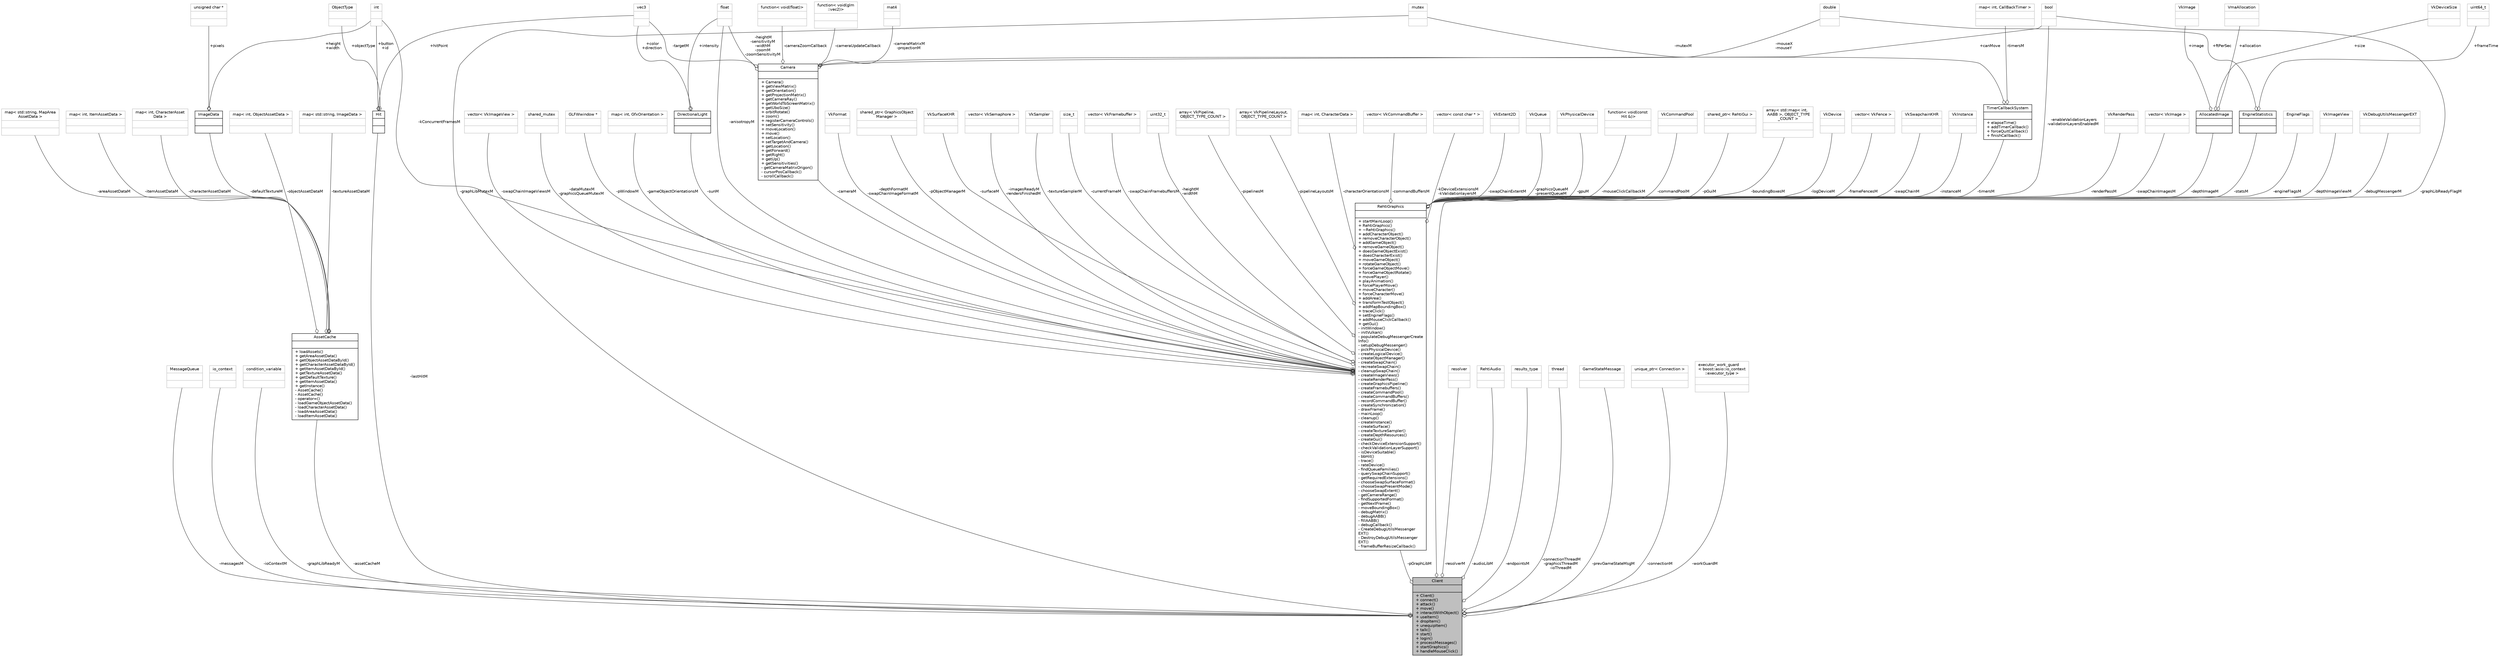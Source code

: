 digraph "Client"
{
 // LATEX_PDF_SIZE
  edge [fontname="Helvetica",fontsize="10",labelfontname="Helvetica",labelfontsize="10"];
  node [fontname="Helvetica",fontsize="10",shape=record];
  Node1 [label="{Client\n||+ Client()\l+ connect()\l+ attack()\l+ move()\l+ interactWithObject()\l+ useItem()\l+ dropItem()\l+ unequipItem()\l+ talk()\l+ start()\l+ login()\l+ processMessages()\l+ startGraphics()\l+ handleMouseClick()\l}",height=0.2,width=0.4,color="black", fillcolor="grey75", style="filled", fontcolor="black",tooltip=" "];
  Node2 -> Node1 [color="grey25",fontsize="10",style="solid",label=" -messagesM" ,arrowhead="odiamond",fontname="Helvetica"];
  Node2 [label="{MessageQueue\n||}",height=0.2,width=0.4,color="grey75", fillcolor="white", style="filled",tooltip=" "];
  Node3 -> Node1 [color="grey25",fontsize="10",style="solid",label=" -ioContextM" ,arrowhead="odiamond",fontname="Helvetica"];
  Node3 [label="{io_context\n||}",height=0.2,width=0.4,color="grey75", fillcolor="white", style="filled",tooltip=" "];
  Node4 -> Node1 [color="grey25",fontsize="10",style="solid",label=" -graphLibReadyM" ,arrowhead="odiamond",fontname="Helvetica"];
  Node4 [label="{condition_variable\n||}",height=0.2,width=0.4,color="grey75", fillcolor="white", style="filled",tooltip=" "];
  Node5 -> Node1 [color="grey25",fontsize="10",style="solid",label=" -assetCacheM" ,arrowhead="odiamond",fontname="Helvetica"];
  Node5 [label="{AssetCache\n||+ loadAssets()\l+ getAreaAssetData()\l+ getObjectAssetDataById()\l+ getCharacterAssetDataById()\l+ getItemAssetDataById()\l+ getTextureAssetData()\l+ getDefaultTexture()\l+ getItemAssetData()\l+ getInstance()\l- AssetCache()\l- AssetCache()\l- operator=()\l- loadGameObjectAssetData()\l- loadCharacterAssetData()\l- loadAreaAssetData()\l- loadItemAssetData()\l}",height=0.2,width=0.4,color="black", fillcolor="white", style="filled",URL="$classAssetCache.html",tooltip="Loads all of the assets into memory (objects, textures, etc.)."];
  Node6 -> Node5 [color="grey25",fontsize="10",style="solid",label=" -characterAssetDataM" ,arrowhead="odiamond",fontname="Helvetica"];
  Node6 [label="{map\< int, CharacterAsset\lData \>\n||}",height=0.2,width=0.4,color="grey75", fillcolor="white", style="filled",tooltip=" "];
  Node7 -> Node5 [color="grey25",fontsize="10",style="solid",label=" -areaAssetDataM" ,arrowhead="odiamond",fontname="Helvetica"];
  Node7 [label="{map\< std::string, MapArea\lAssetData \>\n||}",height=0.2,width=0.4,color="grey75", fillcolor="white", style="filled",tooltip=" "];
  Node8 -> Node5 [color="grey25",fontsize="10",style="solid",label=" -itemAssetDataM" ,arrowhead="odiamond",fontname="Helvetica"];
  Node8 [label="{map\< int, ItemAssetData \>\n||}",height=0.2,width=0.4,color="grey75", fillcolor="white", style="filled",tooltip=" "];
  Node9 -> Node5 [color="grey25",fontsize="10",style="solid",label=" -defaultTextureM" ,arrowhead="odiamond",fontname="Helvetica"];
  Node9 [label="{ImageData\n||}",height=0.2,width=0.4,color="black", fillcolor="white", style="filled",URL="$structImageData.html",tooltip=" "];
  Node10 -> Node9 [color="grey25",fontsize="10",style="solid",label=" +height\n+width" ,arrowhead="odiamond",fontname="Helvetica"];
  Node10 [label="{int\n||}",height=0.2,width=0.4,color="grey75", fillcolor="white", style="filled",tooltip=" "];
  Node11 -> Node9 [color="grey25",fontsize="10",style="solid",label=" +pixels" ,arrowhead="odiamond",fontname="Helvetica"];
  Node11 [label="{unsigned char *\n||}",height=0.2,width=0.4,color="grey75", fillcolor="white", style="filled",tooltip=" "];
  Node12 -> Node5 [color="grey25",fontsize="10",style="solid",label=" -objectAssetDataM" ,arrowhead="odiamond",fontname="Helvetica"];
  Node12 [label="{map\< int, ObjectAssetData \>\n||}",height=0.2,width=0.4,color="grey75", fillcolor="white", style="filled",tooltip=" "];
  Node13 -> Node5 [color="grey25",fontsize="10",style="solid",label=" -textureAssetDataM" ,arrowhead="odiamond",fontname="Helvetica"];
  Node13 [label="{map\< std::string, ImageData \>\n||}",height=0.2,width=0.4,color="grey75", fillcolor="white", style="filled",tooltip=" "];
  Node14 -> Node1 [color="grey25",fontsize="10",style="solid",label=" -resolverM" ,arrowhead="odiamond",fontname="Helvetica"];
  Node14 [label="{resolver\n||}",height=0.2,width=0.4,color="grey75", fillcolor="white", style="filled",tooltip=" "];
  Node15 -> Node1 [color="grey25",fontsize="10",style="solid",label=" -audioLibM" ,arrowhead="odiamond",fontname="Helvetica"];
  Node15 [label="{RehtiAudio\n||}",height=0.2,width=0.4,color="grey75", fillcolor="white", style="filled",tooltip=" "];
  Node16 -> Node1 [color="grey25",fontsize="10",style="solid",label=" -pGraphLibM" ,arrowhead="odiamond",fontname="Helvetica"];
  Node16 [label="{RehtiGraphics\n||+ startMainLoop()\l+ RehtiGraphics()\l+ ~RehtiGraphics()\l+ addCharacterObject()\l+ removeCharacterObject()\l+ addGameObject()\l+ removeGameObject()\l+ doesGameObjectExist()\l+ doesCharacterExist()\l+ moveGameObject()\l+ rotateGameObject()\l+ forceGameObjectMove()\l+ forceGameObjectRotate()\l+ movePlayer()\l+ playAnimation()\l+ forcePlayerMove()\l+ moveCharacter()\l+ forceCharacterMove()\l+ addArea()\l+ transformTestObject()\l+ addMapBoundingBox()\l+ traceClick()\l+ setEngineFlags()\l+ addMouseClickCallback()\l+ getGui()\l- initWindow()\l- initVulkan()\l- populateDebugMessengerCreate\lInfo()\l- setupDebugMessenger()\l- pickPhysicalDevice()\l- createLogicalDevice()\l- createObjectManager()\l- createSwapChain()\l- recreateSwapChain()\l- cleanupSwapChain()\l- createImageViews()\l- createRenderPass()\l- createGraphicsPipeline()\l- createFramebuffers()\l- createCommandPool()\l- createCommandBuffers()\l- recordCommandBuffer()\l- createSynchronization()\l- drawFrame()\l- mainLoop()\l- cleanup()\l- createInstance()\l- createSurface()\l- createTextureSampler()\l- createDepthResources()\l- createGui()\l- checkDeviceExtensionSupport()\l- checkValidationLayerSupport()\l- isDeviceSuitable()\l- bbHit()\l- trace()\l- rateDevice()\l- findQueueFamilies()\l- querySwapChainSupport()\l- getRequiredExtensions()\l- chooseSwapSurfaceFormat()\l- chooseSwapPresentMode()\l- chooseSwapExtent()\l- getCameraRange()\l- findSupportedFormat()\l- getNextFrame()\l- moveBoundingBox()\l- debugMatrix()\l- debugAABB()\l- fillAABB()\l- debugCallback()\l- CreateDebugUtilsMessenger\lEXT()\l- DestroyDebugUtilsMessenger\lEXT()\l- frameBufferResizeCallback()\l}",height=0.2,width=0.4,color="black", fillcolor="white", style="filled",URL="$classRehtiGraphics.html",tooltip=" "];
  Node17 -> Node16 [color="grey25",fontsize="10",style="solid",label=" -renderPassM" ,arrowhead="odiamond",fontname="Helvetica"];
  Node17 [label="{VkRenderPass\n||}",height=0.2,width=0.4,color="grey75", fillcolor="white", style="filled",tooltip=" "];
  Node18 -> Node16 [color="grey25",fontsize="10",style="solid",label=" -swapChainImagesM" ,arrowhead="odiamond",fontname="Helvetica"];
  Node18 [label="{vector\< VkImage \>\n||}",height=0.2,width=0.4,color="grey75", fillcolor="white", style="filled",tooltip=" "];
  Node19 -> Node16 [color="grey25",fontsize="10",style="solid",label=" -timersM" ,arrowhead="odiamond",fontname="Helvetica"];
  Node19 [label="{TimerCallbackSystem\n||+ elapseTime()\l+ addTimerCallback()\l+ forceQuitCallback()\l+ finishCallback()\l}",height=0.2,width=0.4,color="black", fillcolor="white", style="filled",URL="$classTimerCallbackSystem.html",tooltip="Class for handling smooth interpolation of events. A callback can be registered with a given id and t..."];
  Node20 -> Node19 [color="grey25",fontsize="10",style="solid",label=" -mutexM" ,arrowhead="odiamond",fontname="Helvetica"];
  Node20 [label="{mutex\n||}",height=0.2,width=0.4,color="grey75", fillcolor="white", style="filled",tooltip=" "];
  Node21 -> Node19 [color="grey25",fontsize="10",style="solid",label=" -timersM" ,arrowhead="odiamond",fontname="Helvetica"];
  Node21 [label="{map\< int, CallBackTimer \>\n||}",height=0.2,width=0.4,color="grey75", fillcolor="white", style="filled",tooltip=" "];
  Node22 -> Node16 [color="grey25",fontsize="10",style="solid",label=" -engineFlagsM" ,arrowhead="odiamond",fontname="Helvetica"];
  Node22 [label="{EngineFlags\n||}",height=0.2,width=0.4,color="grey75", fillcolor="white", style="filled",tooltip=" "];
  Node23 -> Node16 [color="grey25",fontsize="10",style="solid",label=" -depthImageViewM" ,arrowhead="odiamond",fontname="Helvetica"];
  Node23 [label="{VkImageView\n||}",height=0.2,width=0.4,color="grey75", fillcolor="white", style="filled",tooltip=" "];
  Node24 -> Node16 [color="grey25",fontsize="10",style="solid",label=" -debugMessengerM" ,arrowhead="odiamond",fontname="Helvetica"];
  Node24 [label="{VkDebugUtilsMessengerEXT\n||}",height=0.2,width=0.4,color="grey75", fillcolor="white", style="filled",tooltip=" "];
  Node25 -> Node16 [color="grey25",fontsize="10",style="solid",label=" -swapChainImageViewsM" ,arrowhead="odiamond",fontname="Helvetica"];
  Node25 [label="{vector\< VkImageView \>\n||}",height=0.2,width=0.4,color="grey75", fillcolor="white", style="filled",tooltip=" "];
  Node26 -> Node16 [color="grey25",fontsize="10",style="solid",label=" -dataMutexM\n-graphicsQueueMutexM" ,arrowhead="odiamond",fontname="Helvetica"];
  Node26 [label="{shared_mutex\n||}",height=0.2,width=0.4,color="grey75", fillcolor="white", style="filled",tooltip=" "];
  Node27 -> Node16 [color="grey25",fontsize="10",style="solid",label=" -pWindowM" ,arrowhead="odiamond",fontname="Helvetica"];
  Node27 [label="{GLFWwindow *\n||}",height=0.2,width=0.4,color="grey75", fillcolor="white", style="filled",tooltip=" "];
  Node28 -> Node16 [color="grey25",fontsize="10",style="solid",label=" -gameObjectOrientationsM" ,arrowhead="odiamond",fontname="Helvetica"];
  Node28 [label="{map\< int, GfxOrientation \>\n||}",height=0.2,width=0.4,color="grey75", fillcolor="white", style="filled",tooltip=" "];
  Node29 -> Node16 [color="grey25",fontsize="10",style="solid",label=" -anisotropyM" ,arrowhead="odiamond",fontname="Helvetica"];
  Node29 [label="{float\n||}",height=0.2,width=0.4,color="grey75", fillcolor="white", style="filled",tooltip=" "];
  Node30 -> Node16 [color="grey25",fontsize="10",style="solid",label=" -depthFormatM\n-swapChainImageFormatM" ,arrowhead="odiamond",fontname="Helvetica"];
  Node30 [label="{VkFormat\n||}",height=0.2,width=0.4,color="grey75", fillcolor="white", style="filled",tooltip=" "];
  Node31 -> Node16 [color="grey25",fontsize="10",style="solid",label=" -pObjectManagerM" ,arrowhead="odiamond",fontname="Helvetica"];
  Node31 [label="{shared_ptr\< GraphicsObject\lManager \>\n||}",height=0.2,width=0.4,color="grey75", fillcolor="white", style="filled",tooltip=" "];
  Node32 -> Node16 [color="grey25",fontsize="10",style="solid",label=" -cameraM" ,arrowhead="odiamond",fontname="Helvetica"];
  Node32 [label="{Camera\n||+ Camera()\l+ getViewMatrix()\l+ getOrientation()\l+ getProjectionMatrix()\l+ getCameraRay()\l+ getWorldToScreenMatrix()\l+ getUboSize()\l+ orbitRotate()\l+ zoom()\l+ registerCameraControls()\l+ setSensitivity()\l+ moveLocation()\l+ move()\l+ setLocation()\l+ setTargetAndCamera()\l+ getLocation()\l+ getForward()\l+ getRight()\l+ getUp()\l+ getSensitivities()\l- getCameraMatrixOrigon()\l- cursorPosCallback()\l- scrollCallback()\l}",height=0.2,width=0.4,color="black", fillcolor="white", style="filled",URL="$classCamera.html",tooltip=" "];
  Node33 -> Node32 [color="grey25",fontsize="10",style="solid",label=" -mouseX\n-mouseY" ,arrowhead="odiamond",fontname="Helvetica"];
  Node33 [label="{double\n||}",height=0.2,width=0.4,color="grey75", fillcolor="white", style="filled",tooltip=" "];
  Node34 -> Node32 [color="grey25",fontsize="10",style="solid",label=" -cameraZoomCallback" ,arrowhead="odiamond",fontname="Helvetica"];
  Node34 [label="{function\< void(float)\>\n||}",height=0.2,width=0.4,color="grey75", fillcolor="white", style="filled",tooltip=" "];
  Node35 -> Node32 [color="grey25",fontsize="10",style="solid",label=" -cameraUpdateCallback" ,arrowhead="odiamond",fontname="Helvetica"];
  Node35 [label="{function\< void(glm\l::vec2)\>\n||}",height=0.2,width=0.4,color="grey75", fillcolor="white", style="filled",tooltip=" "];
  Node29 -> Node32 [color="grey25",fontsize="10",style="solid",label=" -heightM\n-sensitivityM\n-widthM\n-zoomM\n-zoomSensitivityM" ,arrowhead="odiamond",fontname="Helvetica"];
  Node36 -> Node32 [color="grey25",fontsize="10",style="solid",label=" -cameraMatrixM\n-projectionM" ,arrowhead="odiamond",fontname="Helvetica"];
  Node36 [label="{mat4\n||}",height=0.2,width=0.4,color="grey75", fillcolor="white", style="filled",tooltip=" "];
  Node37 -> Node32 [color="grey25",fontsize="10",style="solid",label=" +canMove" ,arrowhead="odiamond",fontname="Helvetica"];
  Node37 [label="{bool\n||}",height=0.2,width=0.4,color="grey75", fillcolor="white", style="filled",tooltip=" "];
  Node38 -> Node32 [color="grey25",fontsize="10",style="solid",label=" -targetM" ,arrowhead="odiamond",fontname="Helvetica"];
  Node38 [label="{vec3\n||}",height=0.2,width=0.4,color="grey75", fillcolor="white", style="filled",tooltip=" "];
  Node39 -> Node16 [color="grey25",fontsize="10",style="solid",label=" -surfaceM" ,arrowhead="odiamond",fontname="Helvetica"];
  Node39 [label="{VkSurfaceKHR\n||}",height=0.2,width=0.4,color="grey75", fillcolor="white", style="filled",tooltip=" "];
  Node40 -> Node16 [color="grey25",fontsize="10",style="solid",label=" -imagesReadyM\n-rendersFinishedM" ,arrowhead="odiamond",fontname="Helvetica"];
  Node40 [label="{vector\< VkSemaphore \>\n||}",height=0.2,width=0.4,color="grey75", fillcolor="white", style="filled",tooltip=" "];
  Node41 -> Node16 [color="grey25",fontsize="10",style="solid",label=" -textureSamplerM" ,arrowhead="odiamond",fontname="Helvetica"];
  Node41 [label="{VkSampler\n||}",height=0.2,width=0.4,color="grey75", fillcolor="white", style="filled",tooltip=" "];
  Node42 -> Node16 [color="grey25",fontsize="10",style="solid",label=" -currentFrameM" ,arrowhead="odiamond",fontname="Helvetica"];
  Node42 [label="{size_t\n||}",height=0.2,width=0.4,color="grey75", fillcolor="white", style="filled",tooltip=" "];
  Node43 -> Node16 [color="grey25",fontsize="10",style="solid",label=" -swapChainFramebuffersM" ,arrowhead="odiamond",fontname="Helvetica"];
  Node43 [label="{vector\< VkFramebuffer \>\n||}",height=0.2,width=0.4,color="grey75", fillcolor="white", style="filled",tooltip=" "];
  Node44 -> Node16 [color="grey25",fontsize="10",style="solid",label=" -statsM" ,arrowhead="odiamond",fontname="Helvetica"];
  Node44 [label="{EngineStatistics\n||}",height=0.2,width=0.4,color="black", fillcolor="white", style="filled",URL="$structEngineStatistics.html",tooltip=" "];
  Node33 -> Node44 [color="grey25",fontsize="10",style="solid",label=" +ftPerSec" ,arrowhead="odiamond",fontname="Helvetica"];
  Node45 -> Node44 [color="grey25",fontsize="10",style="solid",label=" +frameTime" ,arrowhead="odiamond",fontname="Helvetica"];
  Node45 [label="{uint64_t\n||}",height=0.2,width=0.4,color="grey75", fillcolor="white", style="filled",tooltip=" "];
  Node46 -> Node16 [color="grey25",fontsize="10",style="solid",label=" -heightM\n-widthM" ,arrowhead="odiamond",fontname="Helvetica"];
  Node46 [label="{uint32_t\n||}",height=0.2,width=0.4,color="grey75", fillcolor="white", style="filled",tooltip=" "];
  Node10 -> Node16 [color="grey25",fontsize="10",style="solid",label=" -kConcurrentFramesM" ,arrowhead="odiamond",fontname="Helvetica"];
  Node47 -> Node16 [color="grey25",fontsize="10",style="solid",label=" -pipelinesM" ,arrowhead="odiamond",fontname="Helvetica"];
  Node47 [label="{array\< VkPipeline,\l OBJECT_TYPE_COUNT \>\n||}",height=0.2,width=0.4,color="grey75", fillcolor="white", style="filled",tooltip=" "];
  Node37 -> Node16 [color="grey25",fontsize="10",style="solid",label=" -enableValidationLayers\n-validationLayersEnabledM" ,arrowhead="odiamond",fontname="Helvetica"];
  Node48 -> Node16 [color="grey25",fontsize="10",style="solid",label=" -pipelineLayoutsM" ,arrowhead="odiamond",fontname="Helvetica"];
  Node48 [label="{array\< VkPipelineLayout,\l OBJECT_TYPE_COUNT \>\n||}",height=0.2,width=0.4,color="grey75", fillcolor="white", style="filled",tooltip=" "];
  Node49 -> Node16 [color="grey25",fontsize="10",style="solid",label=" -characterOrientationsM" ,arrowhead="odiamond",fontname="Helvetica"];
  Node49 [label="{map\< int, CharacterData \>\n||}",height=0.2,width=0.4,color="grey75", fillcolor="white", style="filled",tooltip=" "];
  Node50 -> Node16 [color="grey25",fontsize="10",style="solid",label=" -commandBuffersM" ,arrowhead="odiamond",fontname="Helvetica"];
  Node50 [label="{vector\< VkCommandBuffer \>\n||}",height=0.2,width=0.4,color="grey75", fillcolor="white", style="filled",tooltip=" "];
  Node51 -> Node16 [color="grey25",fontsize="10",style="solid",label=" -kDeviceExtensionsM\n-kValidationlayersM" ,arrowhead="odiamond",fontname="Helvetica"];
  Node51 [label="{vector\< const char * \>\n||}",height=0.2,width=0.4,color="grey75", fillcolor="white", style="filled",tooltip=" "];
  Node52 -> Node16 [color="grey25",fontsize="10",style="solid",label=" -swapChainExtentM" ,arrowhead="odiamond",fontname="Helvetica"];
  Node52 [label="{VkExtent2D\n||}",height=0.2,width=0.4,color="grey75", fillcolor="white", style="filled",tooltip=" "];
  Node53 -> Node16 [color="grey25",fontsize="10",style="solid",label=" -graphicsQueueM\n-presentQueueM" ,arrowhead="odiamond",fontname="Helvetica"];
  Node53 [label="{VkQueue\n||}",height=0.2,width=0.4,color="grey75", fillcolor="white", style="filled",tooltip=" "];
  Node54 -> Node16 [color="grey25",fontsize="10",style="solid",label=" -gpuM" ,arrowhead="odiamond",fontname="Helvetica"];
  Node54 [label="{VkPhysicalDevice\n||}",height=0.2,width=0.4,color="grey75", fillcolor="white", style="filled",tooltip=" "];
  Node55 -> Node16 [color="grey25",fontsize="10",style="solid",label=" -mouseClickCallbackM" ,arrowhead="odiamond",fontname="Helvetica"];
  Node55 [label="{function\< void(const\l Hit &)\>\n||}",height=0.2,width=0.4,color="grey75", fillcolor="white", style="filled",tooltip=" "];
  Node56 -> Node16 [color="grey25",fontsize="10",style="solid",label=" -commandPoolM" ,arrowhead="odiamond",fontname="Helvetica"];
  Node56 [label="{VkCommandPool\n||}",height=0.2,width=0.4,color="grey75", fillcolor="white", style="filled",tooltip=" "];
  Node57 -> Node16 [color="grey25",fontsize="10",style="solid",label=" -pGuiM" ,arrowhead="odiamond",fontname="Helvetica"];
  Node57 [label="{shared_ptr\< RehtiGui \>\n||}",height=0.2,width=0.4,color="grey75", fillcolor="white", style="filled",tooltip=" "];
  Node58 -> Node16 [color="grey25",fontsize="10",style="solid",label=" -boundingBoxesM" ,arrowhead="odiamond",fontname="Helvetica"];
  Node58 [label="{array\< std::map\< int,\l AABB \>, OBJECT_TYPE\l_COUNT \>\n||}",height=0.2,width=0.4,color="grey75", fillcolor="white", style="filled",tooltip=" "];
  Node59 -> Node16 [color="grey25",fontsize="10",style="solid",label=" -logDeviceM" ,arrowhead="odiamond",fontname="Helvetica"];
  Node59 [label="{VkDevice\n||}",height=0.2,width=0.4,color="grey75", fillcolor="white", style="filled",tooltip=" "];
  Node60 -> Node16 [color="grey25",fontsize="10",style="solid",label=" -sunM" ,arrowhead="odiamond",fontname="Helvetica"];
  Node60 [label="{DirectionalLight\n||}",height=0.2,width=0.4,color="black", fillcolor="white", style="filled",URL="$structDirectionalLight.html",tooltip="Directional light struct representing a directional light."];
  Node29 -> Node60 [color="grey25",fontsize="10",style="solid",label=" +intensity" ,arrowhead="odiamond",fontname="Helvetica"];
  Node38 -> Node60 [color="grey25",fontsize="10",style="solid",label=" +color\n+direction" ,arrowhead="odiamond",fontname="Helvetica"];
  Node61 -> Node16 [color="grey25",fontsize="10",style="solid",label=" -frameFencesM" ,arrowhead="odiamond",fontname="Helvetica"];
  Node61 [label="{vector\< VkFence \>\n||}",height=0.2,width=0.4,color="grey75", fillcolor="white", style="filled",tooltip=" "];
  Node62 -> Node16 [color="grey25",fontsize="10",style="solid",label=" -depthImageM" ,arrowhead="odiamond",fontname="Helvetica"];
  Node62 [label="{AllocatedImage\n||}",height=0.2,width=0.4,color="black", fillcolor="white", style="filled",URL="$structAllocatedImage.html",tooltip=" "];
  Node63 -> Node62 [color="grey25",fontsize="10",style="solid",label=" +allocation" ,arrowhead="odiamond",fontname="Helvetica"];
  Node63 [label="{VmaAllocation\n||}",height=0.2,width=0.4,color="grey75", fillcolor="white", style="filled",tooltip=" "];
  Node64 -> Node62 [color="grey25",fontsize="10",style="solid",label=" +size" ,arrowhead="odiamond",fontname="Helvetica"];
  Node64 [label="{VkDeviceSize\n||}",height=0.2,width=0.4,color="grey75", fillcolor="white", style="filled",tooltip=" "];
  Node65 -> Node62 [color="grey25",fontsize="10",style="solid",label=" +image" ,arrowhead="odiamond",fontname="Helvetica"];
  Node65 [label="{VkImage\n||}",height=0.2,width=0.4,color="grey75", fillcolor="white", style="filled",tooltip=" "];
  Node66 -> Node16 [color="grey25",fontsize="10",style="solid",label=" -swapChainM" ,arrowhead="odiamond",fontname="Helvetica"];
  Node66 [label="{VkSwapchainKHR\n||}",height=0.2,width=0.4,color="grey75", fillcolor="white", style="filled",tooltip=" "];
  Node67 -> Node16 [color="grey25",fontsize="10",style="solid",label=" -instanceM" ,arrowhead="odiamond",fontname="Helvetica"];
  Node67 [label="{VkInstance\n||}",height=0.2,width=0.4,color="grey75", fillcolor="white", style="filled",tooltip=" "];
  Node20 -> Node1 [color="grey25",fontsize="10",style="solid",label=" -graphLibMutexM" ,arrowhead="odiamond",fontname="Helvetica"];
  Node37 -> Node1 [color="grey25",fontsize="10",style="solid",label=" -graphLibReadyFlagM" ,arrowhead="odiamond",fontname="Helvetica"];
  Node68 -> Node1 [color="grey25",fontsize="10",style="solid",label=" -endpointsM" ,arrowhead="odiamond",fontname="Helvetica"];
  Node68 [label="{results_type\n||}",height=0.2,width=0.4,color="grey75", fillcolor="white", style="filled",tooltip=" "];
  Node69 -> Node1 [color="grey25",fontsize="10",style="solid",label=" -lastHitM" ,arrowhead="odiamond",fontname="Helvetica"];
  Node69 [label="{Hit\n||}",height=0.2,width=0.4,color="black", fillcolor="white", style="filled",URL="$structHit.html",tooltip=" "];
  Node70 -> Node69 [color="grey25",fontsize="10",style="solid",label=" +objectType" ,arrowhead="odiamond",fontname="Helvetica"];
  Node70 [label="{ObjectType\n||}",height=0.2,width=0.4,color="grey75", fillcolor="white", style="filled",tooltip=" "];
  Node10 -> Node69 [color="grey25",fontsize="10",style="solid",label=" +button\n+id" ,arrowhead="odiamond",fontname="Helvetica"];
  Node38 -> Node69 [color="grey25",fontsize="10",style="solid",label=" +hitPoint" ,arrowhead="odiamond",fontname="Helvetica"];
  Node71 -> Node1 [color="grey25",fontsize="10",style="solid",label=" -connectionThreadM\n-graphicsThreadM\n-ioThreadM" ,arrowhead="odiamond",fontname="Helvetica"];
  Node71 [label="{thread\n||}",height=0.2,width=0.4,color="grey75", fillcolor="white", style="filled",tooltip=" "];
  Node72 -> Node1 [color="grey25",fontsize="10",style="solid",label=" -prevGameStateMsgM" ,arrowhead="odiamond",fontname="Helvetica"];
  Node72 [label="{GameStateMessage\n||}",height=0.2,width=0.4,color="grey75", fillcolor="white", style="filled",tooltip=" "];
  Node73 -> Node1 [color="grey25",fontsize="10",style="solid",label=" -connectionM" ,arrowhead="odiamond",fontname="Helvetica"];
  Node73 [label="{unique_ptr\< Connection \>\n||}",height=0.2,width=0.4,color="grey75", fillcolor="white", style="filled",tooltip=" "];
  Node74 -> Node1 [color="grey25",fontsize="10",style="solid",label=" -workGuardM" ,arrowhead="odiamond",fontname="Helvetica"];
  Node74 [label="{executor_work_guard\l\< boost::asio::io_context\l::executor_type \>\n||}",height=0.2,width=0.4,color="grey75", fillcolor="white", style="filled",tooltip=" "];
}
